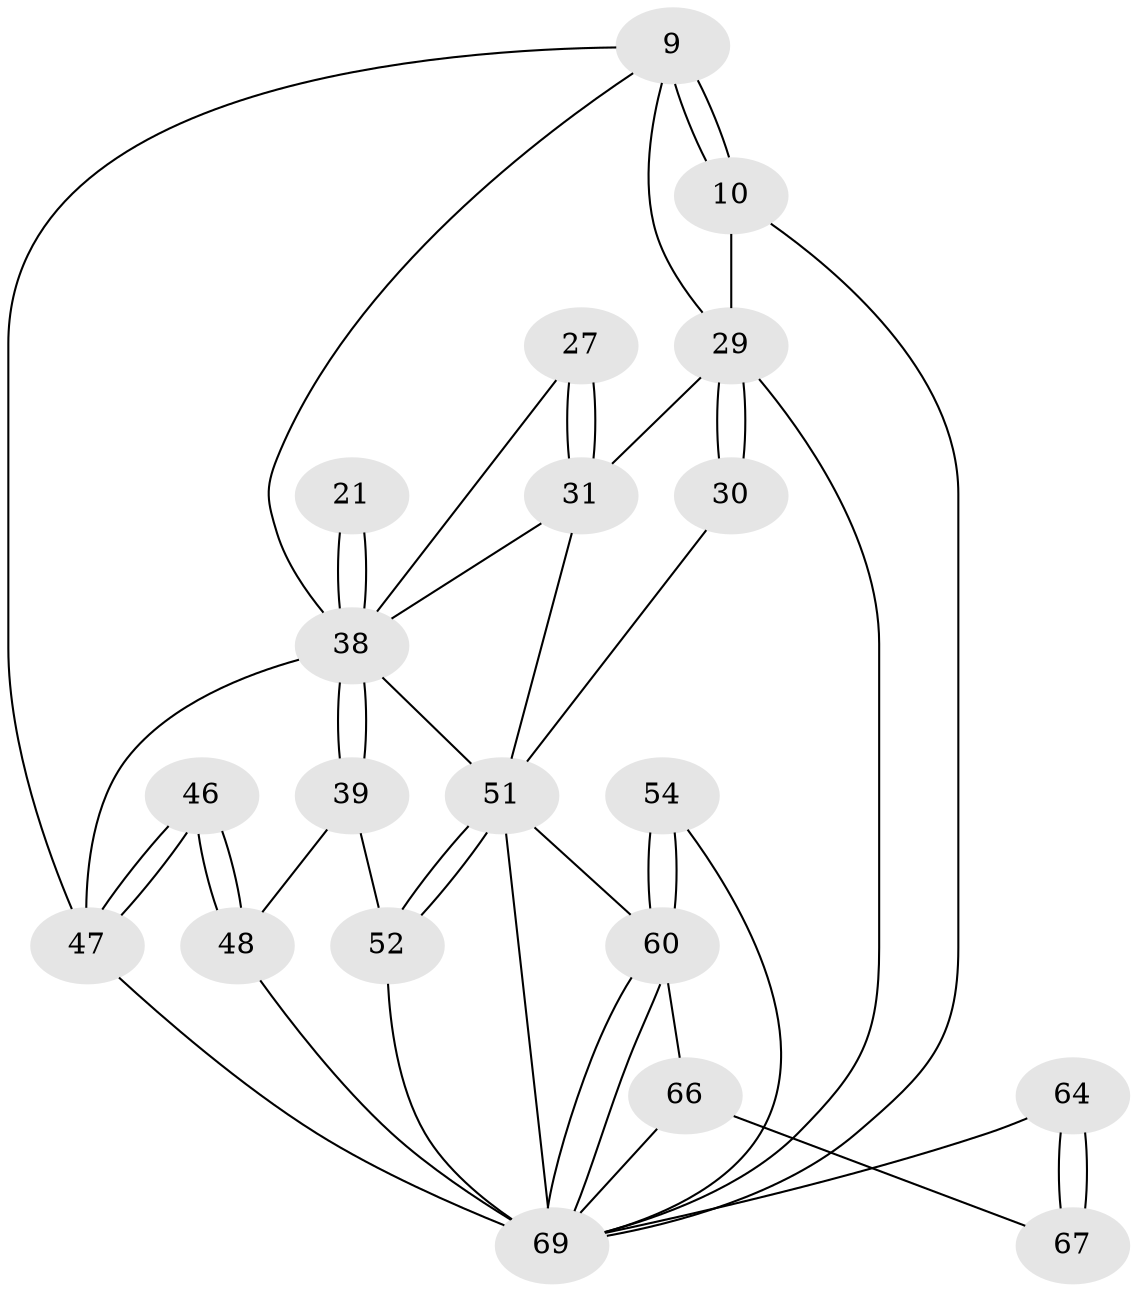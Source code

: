 // original degree distribution, {3: 0.028985507246376812, 4: 0.2463768115942029, 5: 0.5217391304347826, 6: 0.2028985507246377}
// Generated by graph-tools (version 1.1) at 2025/06/03/04/25 22:06:46]
// undirected, 20 vertices, 47 edges
graph export_dot {
graph [start="1"]
  node [color=gray90,style=filled];
  9 [pos="+0.6470581796473075+0",super="+6"];
  10 [pos="+1+0"];
  21 [pos="+0.4650528983981369+0.3458022512759837"];
  27 [pos="+0.7303290245247734+0.3988057910846388"];
  29 [pos="+1+0.5541786426887225",super="+22+24"];
  30 [pos="+0.9113954537750574+0.5144043389645366"];
  31 [pos="+0.7859897769511047+0.4655507397424534",super="+25+26"];
  38 [pos="+0.4889907186167397+0.44829224173425525",super="+35+20+7"];
  39 [pos="+0.46354787815987775+0.5102975653569339",super="+36"];
  46 [pos="+0+1",super="+17"];
  47 [pos="+0+1",super="+8"];
  48 [pos="+0.2020054301391242+0.6688954589365559",super="+37"];
  51 [pos="+0.5811623726925793+0.7463721317599465",super="+45"];
  52 [pos="+0.5735730192642143+0.7391682700608565",super="+42+43"];
  54 [pos="+0.4255402366434626+0.8449974230638984"];
  60 [pos="+0.5714639778607192+0.9094566472340283",super="+59+57+53"];
  64 [pos="+0.8565196983637395+1"];
  66 [pos="+0.676801025199418+0.9397745382189991",super="+62"];
  67 [pos="+0.7143243416617832+0.9123880067931875",super="+65"];
  69 [pos="+0.5193851100956602+1",super="+58+68"];
  9 -- 10 [weight=2];
  9 -- 10;
  9 -- 47;
  9 -- 29;
  9 -- 38;
  10 -- 29;
  10 -- 69;
  21 -- 38 [weight=3];
  21 -- 38;
  27 -- 31 [weight=2];
  27 -- 31;
  27 -- 38;
  29 -- 30 [weight=2];
  29 -- 30;
  29 -- 31 [weight=2];
  29 -- 69;
  30 -- 51;
  31 -- 51;
  31 -- 38;
  38 -- 39 [weight=4];
  38 -- 39;
  38 -- 51;
  38 -- 47;
  39 -- 52;
  39 -- 48 [weight=2];
  46 -- 47 [weight=2];
  46 -- 47;
  46 -- 48 [weight=2];
  46 -- 48;
  47 -- 69 [weight=2];
  48 -- 69;
  51 -- 52 [weight=2];
  51 -- 52;
  51 -- 60;
  51 -- 69;
  52 -- 69 [weight=2];
  54 -- 60 [weight=2];
  54 -- 60;
  54 -- 69;
  60 -- 69;
  60 -- 69;
  60 -- 66 [weight=2];
  64 -- 67 [weight=2];
  64 -- 67;
  64 -- 69;
  66 -- 67 [weight=2];
  66 -- 69 [weight=2];
}
